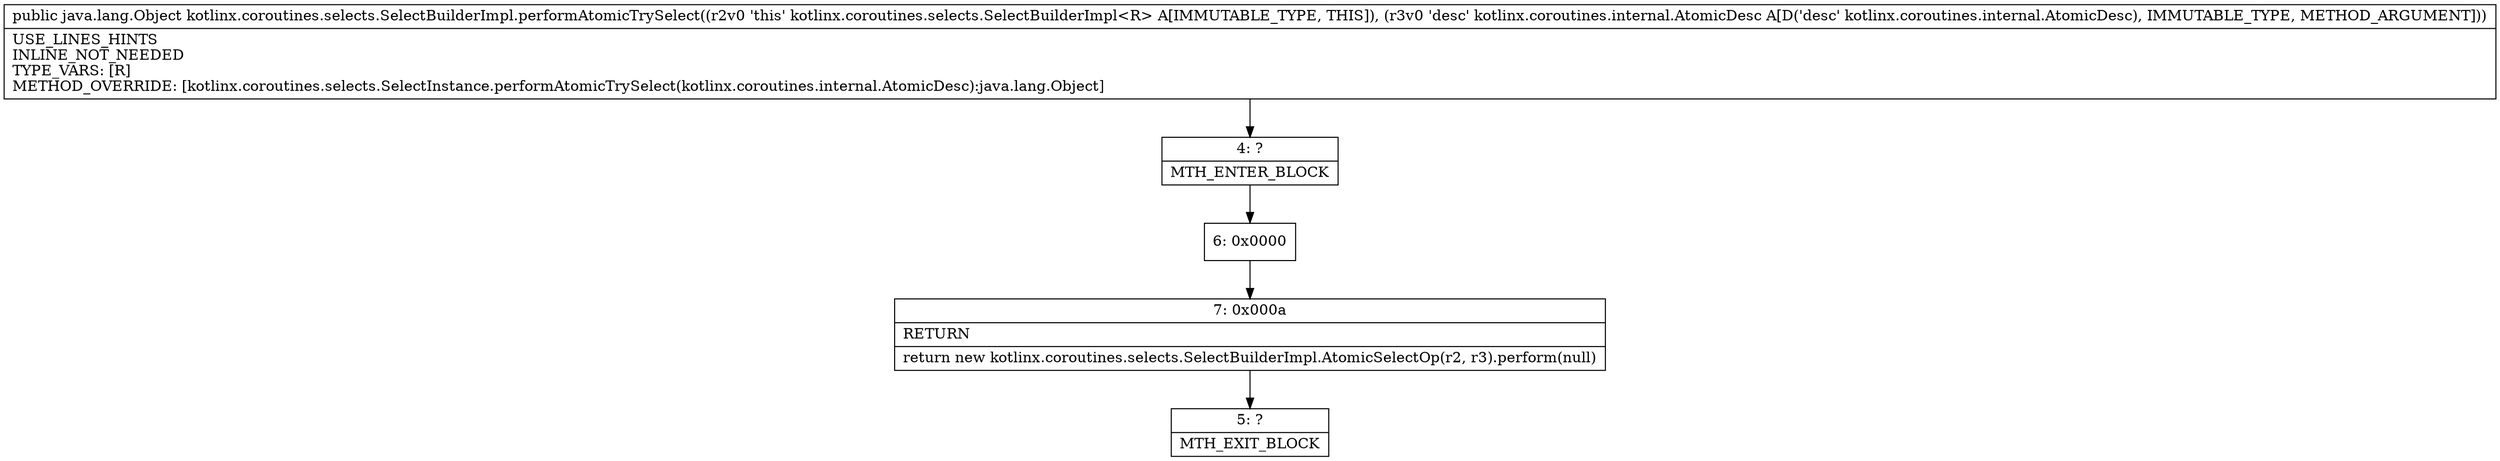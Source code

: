 digraph "CFG forkotlinx.coroutines.selects.SelectBuilderImpl.performAtomicTrySelect(Lkotlinx\/coroutines\/internal\/AtomicDesc;)Ljava\/lang\/Object;" {
Node_4 [shape=record,label="{4\:\ ?|MTH_ENTER_BLOCK\l}"];
Node_6 [shape=record,label="{6\:\ 0x0000}"];
Node_7 [shape=record,label="{7\:\ 0x000a|RETURN\l|return new kotlinx.coroutines.selects.SelectBuilderImpl.AtomicSelectOp(r2, r3).perform(null)\l}"];
Node_5 [shape=record,label="{5\:\ ?|MTH_EXIT_BLOCK\l}"];
MethodNode[shape=record,label="{public java.lang.Object kotlinx.coroutines.selects.SelectBuilderImpl.performAtomicTrySelect((r2v0 'this' kotlinx.coroutines.selects.SelectBuilderImpl\<R\> A[IMMUTABLE_TYPE, THIS]), (r3v0 'desc' kotlinx.coroutines.internal.AtomicDesc A[D('desc' kotlinx.coroutines.internal.AtomicDesc), IMMUTABLE_TYPE, METHOD_ARGUMENT]))  | USE_LINES_HINTS\lINLINE_NOT_NEEDED\lTYPE_VARS: [R]\lMETHOD_OVERRIDE: [kotlinx.coroutines.selects.SelectInstance.performAtomicTrySelect(kotlinx.coroutines.internal.AtomicDesc):java.lang.Object]\l}"];
MethodNode -> Node_4;Node_4 -> Node_6;
Node_6 -> Node_7;
Node_7 -> Node_5;
}

